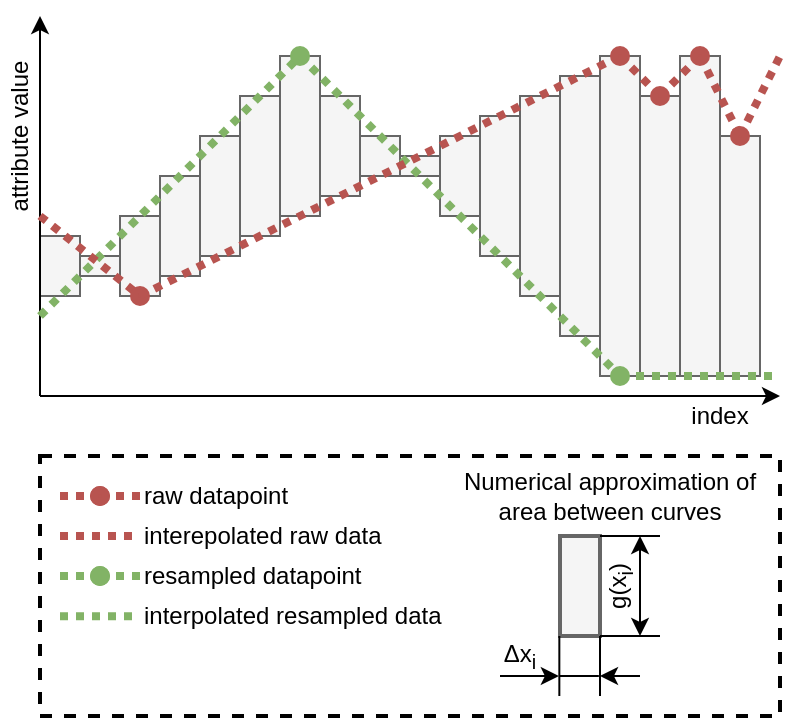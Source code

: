 <mxfile version="14.7.2" type="device"><diagram id="k_UzdMB56vtQHSt5Tfpu" name="Page-1"><mxGraphModel dx="974" dy="616" grid="1" gridSize="10" guides="1" tooltips="1" connect="1" arrows="1" fold="1" page="1" pageScale="1" pageWidth="850" pageHeight="1100" math="0" shadow="0"><root><mxCell id="0"/><mxCell id="1" parent="0"/><mxCell id="-bMLxNBZ4DlNgGwgXPyl-16" value="" style="rounded=0;whiteSpace=wrap;html=1;fillColor=#f5f5f5;strokeColor=#666666;fontColor=#333333;" parent="1" vertex="1"><mxGeometry x="330" y="140" width="20" height="70" as="geometry"/></mxCell><mxCell id="-bMLxNBZ4DlNgGwgXPyl-17" value="" style="rounded=0;whiteSpace=wrap;html=1;fillColor=#f5f5f5;strokeColor=#666666;fontColor=#333333;" parent="1" vertex="1"><mxGeometry x="350" y="120" width="20" height="80" as="geometry"/></mxCell><mxCell id="-bMLxNBZ4DlNgGwgXPyl-38" value="" style="rounded=0;whiteSpace=wrap;html=1;fillColor=#f5f5f5;strokeColor=#666666;fontColor=#333333;" parent="1" vertex="1"><mxGeometry x="530" y="140" width="20" height="140" as="geometry"/></mxCell><mxCell id="-bMLxNBZ4DlNgGwgXPyl-39" value="" style="rounded=0;whiteSpace=wrap;html=1;fillColor=#f5f5f5;strokeColor=#666666;fontColor=#333333;" parent="1" vertex="1"><mxGeometry x="550" y="120" width="20" height="160" as="geometry"/></mxCell><mxCell id="-bMLxNBZ4DlNgGwgXPyl-40" value="" style="rounded=0;whiteSpace=wrap;html=1;fillColor=#f5f5f5;strokeColor=#666666;fontColor=#333333;" parent="1" vertex="1"><mxGeometry x="570" y="160" width="20" height="120" as="geometry"/></mxCell><mxCell id="-bMLxNBZ4DlNgGwgXPyl-14" value="" style="rounded=0;whiteSpace=wrap;html=1;fillColor=#f5f5f5;strokeColor=#666666;fontColor=#333333;" parent="1" vertex="1"><mxGeometry x="290" y="180" width="20" height="50" as="geometry"/></mxCell><mxCell id="-bMLxNBZ4DlNgGwgXPyl-13" value="" style="rounded=0;whiteSpace=wrap;html=1;fillColor=#f5f5f5;strokeColor=#666666;fontColor=#333333;" parent="1" vertex="1"><mxGeometry x="270" y="200" width="20" height="40" as="geometry"/></mxCell><mxCell id="-bMLxNBZ4DlNgGwgXPyl-15" value="" style="rounded=0;whiteSpace=wrap;html=1;fillColor=#f5f5f5;strokeColor=#666666;fontColor=#333333;" parent="1" vertex="1"><mxGeometry x="310" y="160" width="20" height="60" as="geometry"/></mxCell><mxCell id="-bMLxNBZ4DlNgGwgXPyl-18" value="" style="rounded=0;whiteSpace=wrap;html=1;fillColor=#f5f5f5;strokeColor=#666666;fontColor=#333333;" parent="1" vertex="1"><mxGeometry x="370" y="140" width="20" height="50" as="geometry"/></mxCell><mxCell id="-bMLxNBZ4DlNgGwgXPyl-20" value="" style="rounded=0;whiteSpace=wrap;html=1;fillColor=#f5f5f5;strokeColor=#666666;fontColor=#333333;" parent="1" vertex="1"><mxGeometry x="390" y="160" width="20" height="20" as="geometry"/></mxCell><mxCell id="-bMLxNBZ4DlNgGwgXPyl-24" value="" style="rounded=0;whiteSpace=wrap;html=1;fillColor=#f5f5f5;strokeColor=#666666;fontColor=#333333;" parent="1" vertex="1"><mxGeometry x="430" y="160" width="20" height="40" as="geometry"/></mxCell><mxCell id="-bMLxNBZ4DlNgGwgXPyl-25" value="" style="rounded=0;whiteSpace=wrap;html=1;fillColor=#f5f5f5;strokeColor=#666666;fontColor=#333333;" parent="1" vertex="1"><mxGeometry x="450" y="150" width="20" height="70" as="geometry"/></mxCell><mxCell id="-bMLxNBZ4DlNgGwgXPyl-26" value="" style="rounded=0;whiteSpace=wrap;html=1;fillColor=#f5f5f5;strokeColor=#666666;fontColor=#333333;" parent="1" vertex="1"><mxGeometry x="470" y="140" width="20" height="100" as="geometry"/></mxCell><mxCell id="-bMLxNBZ4DlNgGwgXPyl-27" value="" style="rounded=0;whiteSpace=wrap;html=1;fillColor=#f5f5f5;strokeColor=#666666;fontColor=#333333;" parent="1" vertex="1"><mxGeometry x="490" y="130" width="20" height="130" as="geometry"/></mxCell><mxCell id="-bMLxNBZ4DlNgGwgXPyl-28" value="" style="rounded=0;whiteSpace=wrap;html=1;fillColor=#f5f5f5;strokeColor=#666666;fontColor=#333333;" parent="1" vertex="1"><mxGeometry x="510" y="120" width="20" height="160" as="geometry"/></mxCell><mxCell id="-bMLxNBZ4DlNgGwgXPyl-29" value="" style="rounded=0;whiteSpace=wrap;html=1;fillColor=#f5f5f5;strokeColor=#666666;fontColor=#333333;" parent="1" vertex="1"><mxGeometry x="250" y="220" width="20" height="10" as="geometry"/></mxCell><mxCell id="-bMLxNBZ4DlNgGwgXPyl-30" value="" style="rounded=0;whiteSpace=wrap;html=1;fillColor=#f5f5f5;strokeColor=#666666;fontColor=#333333;" parent="1" vertex="1"><mxGeometry x="230" y="210" width="20" height="30" as="geometry"/></mxCell><mxCell id="-bMLxNBZ4DlNgGwgXPyl-22" value="" style="rounded=0;whiteSpace=wrap;html=1;fillColor=#f5f5f5;strokeColor=#666666;fontColor=#333333;" parent="1" vertex="1"><mxGeometry x="410" y="170" width="20" height="10" as="geometry"/></mxCell><mxCell id="-bMLxNBZ4DlNgGwgXPyl-68" value="" style="rounded=0;whiteSpace=wrap;html=1;strokeWidth=2;fillColor=none;align=left;dashed=1;" parent="1" vertex="1"><mxGeometry x="230" y="320" width="370" height="130" as="geometry"/></mxCell><mxCell id="-bMLxNBZ4DlNgGwgXPyl-1" value="" style="endArrow=classic;html=1;" parent="1" edge="1"><mxGeometry width="50" height="50" relative="1" as="geometry"><mxPoint x="230" y="290" as="sourcePoint"/><mxPoint x="600" y="290" as="targetPoint"/></mxGeometry></mxCell><mxCell id="-bMLxNBZ4DlNgGwgXPyl-2" value="" style="endArrow=classic;html=1;" parent="1" edge="1"><mxGeometry width="50" height="50" relative="1" as="geometry"><mxPoint x="230" y="290" as="sourcePoint"/><mxPoint x="230" y="100" as="targetPoint"/></mxGeometry></mxCell><mxCell id="-bMLxNBZ4DlNgGwgXPyl-6" value="" style="endArrow=oval;html=1;fillColor=#d5e8d4;strokeColor=#82b366;endFill=1;strokeWidth=4;dashed=1;dashPattern=1 1;" parent="1" edge="1"><mxGeometry width="50" height="50" relative="1" as="geometry"><mxPoint x="230" y="250" as="sourcePoint"/><mxPoint x="360" y="120" as="targetPoint"/></mxGeometry></mxCell><mxCell id="-bMLxNBZ4DlNgGwgXPyl-7" value="" style="endArrow=oval;html=1;fillColor=#d5e8d4;strokeColor=#82b366;endFill=1;strokeWidth=4;dashed=1;dashPattern=1 1;" parent="1" edge="1"><mxGeometry width="50" height="50" relative="1" as="geometry"><mxPoint x="360" y="120" as="sourcePoint"/><mxPoint x="520" y="280" as="targetPoint"/></mxGeometry></mxCell><mxCell id="-bMLxNBZ4DlNgGwgXPyl-9" value="" style="endArrow=oval;html=1;fillColor=#f8cecc;strokeColor=#b85450;endFill=1;strokeWidth=4;dashed=1;dashPattern=1 1;" parent="1" edge="1"><mxGeometry width="50" height="50" relative="1" as="geometry"><mxPoint x="230" y="200" as="sourcePoint"/><mxPoint x="280" y="240" as="targetPoint"/></mxGeometry></mxCell><mxCell id="-bMLxNBZ4DlNgGwgXPyl-10" value="" style="endArrow=oval;html=1;fillColor=#f8cecc;strokeColor=#b85450;endFill=1;strokeWidth=4;dashed=1;dashPattern=1 1;" parent="1" edge="1"><mxGeometry width="50" height="50" relative="1" as="geometry"><mxPoint x="280" y="240" as="sourcePoint"/><mxPoint x="520" y="120" as="targetPoint"/></mxGeometry></mxCell><mxCell id="-bMLxNBZ4DlNgGwgXPyl-33" value="" style="endArrow=none;html=1;fillColor=#d5e8d4;strokeColor=#82b366;endFill=0;exitX=0.5;exitY=1;exitDx=0;exitDy=0;strokeWidth=4;dashed=1;dashPattern=1 1;" parent="1" source="-bMLxNBZ4DlNgGwgXPyl-28" edge="1"><mxGeometry width="50" height="50" relative="1" as="geometry"><mxPoint x="250" y="400" as="sourcePoint"/><mxPoint x="600" y="280" as="targetPoint"/></mxGeometry></mxCell><mxCell id="-bMLxNBZ4DlNgGwgXPyl-34" value="" style="endArrow=oval;html=1;fillColor=#f8cecc;strokeColor=#b85450;endFill=1;strokeWidth=4;dashed=1;dashPattern=1 1;" parent="1" edge="1"><mxGeometry width="50" height="50" relative="1" as="geometry"><mxPoint x="520" y="120" as="sourcePoint"/><mxPoint x="540" y="140" as="targetPoint"/></mxGeometry></mxCell><mxCell id="-bMLxNBZ4DlNgGwgXPyl-35" value="" style="endArrow=oval;html=1;fillColor=#f8cecc;strokeColor=#b85450;endFill=1;strokeWidth=4;dashed=1;dashPattern=1 1;" parent="1" edge="1"><mxGeometry width="50" height="50" relative="1" as="geometry"><mxPoint x="540" y="140" as="sourcePoint"/><mxPoint x="560" y="120" as="targetPoint"/></mxGeometry></mxCell><mxCell id="-bMLxNBZ4DlNgGwgXPyl-36" value="" style="endArrow=oval;html=1;fillColor=#f8cecc;strokeColor=#b85450;endFill=1;strokeWidth=4;dashed=1;dashPattern=1 1;" parent="1" edge="1"><mxGeometry width="50" height="50" relative="1" as="geometry"><mxPoint x="560" y="120" as="sourcePoint"/><mxPoint x="580" y="160" as="targetPoint"/></mxGeometry></mxCell><mxCell id="-bMLxNBZ4DlNgGwgXPyl-37" value="" style="endArrow=none;html=1;fillColor=#f8cecc;strokeColor=#b85450;endFill=0;strokeWidth=4;dashed=1;dashPattern=1 1;" parent="1" edge="1"><mxGeometry width="50" height="50" relative="1" as="geometry"><mxPoint x="580" y="160" as="sourcePoint"/><mxPoint x="600" y="120" as="targetPoint"/></mxGeometry></mxCell><mxCell id="-bMLxNBZ4DlNgGwgXPyl-44" value="" style="endArrow=none;html=1;fillColor=#d5e8d4;strokeColor=#82b366;endFill=0;strokeWidth=4;dashed=1;dashPattern=1 1;" parent="1" edge="1"><mxGeometry width="50" height="50" relative="1" as="geometry"><mxPoint x="240" y="400.12" as="sourcePoint"/><mxPoint x="280" y="400.12" as="targetPoint"/></mxGeometry></mxCell><mxCell id="-bMLxNBZ4DlNgGwgXPyl-45" value="" style="endArrow=oval;html=1;fillColor=#d5e8d4;strokeColor=#82b366;endFill=1;strokeWidth=4;dashed=1;dashPattern=1 1;" parent="1" edge="1"><mxGeometry width="50" height="50" relative="1" as="geometry"><mxPoint x="240" y="380" as="sourcePoint"/><mxPoint x="260" y="380" as="targetPoint"/></mxGeometry></mxCell><mxCell id="-bMLxNBZ4DlNgGwgXPyl-46" value="" style="endArrow=none;html=1;fillColor=#f8cecc;strokeColor=#b85450;endFill=0;strokeWidth=4;dashed=1;dashPattern=1 1;" parent="1" edge="1"><mxGeometry width="50" height="50" relative="1" as="geometry"><mxPoint x="240" y="360" as="sourcePoint"/><mxPoint x="280" y="360" as="targetPoint"/></mxGeometry></mxCell><mxCell id="-bMLxNBZ4DlNgGwgXPyl-47" value="" style="endArrow=oval;html=1;fillColor=#d5e8d4;strokeColor=#82b366;endFill=1;strokeWidth=4;dashed=1;dashPattern=1 1;" parent="1" edge="1"><mxGeometry width="50" height="50" relative="1" as="geometry"><mxPoint x="280" y="380" as="sourcePoint"/><mxPoint x="260" y="380" as="targetPoint"/></mxGeometry></mxCell><mxCell id="-bMLxNBZ4DlNgGwgXPyl-48" value="" style="endArrow=oval;html=1;fillColor=#f8cecc;strokeColor=#b85450;endFill=1;strokeWidth=4;dashed=1;dashPattern=1 1;" parent="1" edge="1"><mxGeometry width="50" height="50" relative="1" as="geometry"><mxPoint x="240" y="340" as="sourcePoint"/><mxPoint x="260" y="340" as="targetPoint"/></mxGeometry></mxCell><mxCell id="-bMLxNBZ4DlNgGwgXPyl-49" value="" style="endArrow=oval;html=1;fillColor=#f8cecc;strokeColor=#b85450;endFill=1;strokeWidth=4;dashed=1;dashPattern=1 1;" parent="1" edge="1"><mxGeometry width="50" height="50" relative="1" as="geometry"><mxPoint x="280" y="340" as="sourcePoint"/><mxPoint x="260" y="340" as="targetPoint"/></mxGeometry></mxCell><mxCell id="-bMLxNBZ4DlNgGwgXPyl-50" value="" style="rounded=0;whiteSpace=wrap;html=1;fillColor=#f5f5f5;strokeWidth=2;strokeColor=#666666;fontColor=#333333;" parent="1" vertex="1"><mxGeometry x="490" y="360" width="20" height="50" as="geometry"/></mxCell><mxCell id="-bMLxNBZ4DlNgGwgXPyl-51" value="" style="endArrow=classic;startArrow=classic;html=1;strokeWidth=1;" parent="1" edge="1"><mxGeometry width="50" height="50" relative="1" as="geometry"><mxPoint x="530" y="410" as="sourcePoint"/><mxPoint x="530" y="360" as="targetPoint"/></mxGeometry></mxCell><mxCell id="-bMLxNBZ4DlNgGwgXPyl-52" value="" style="endArrow=classic;startArrow=none;html=1;strokeWidth=1;startFill=0;" parent="1" edge="1"><mxGeometry width="50" height="50" relative="1" as="geometry"><mxPoint x="530" y="430" as="sourcePoint"/><mxPoint x="510" y="430" as="targetPoint"/></mxGeometry></mxCell><mxCell id="-bMLxNBZ4DlNgGwgXPyl-53" value="" style="endArrow=classic;startArrow=none;html=1;strokeWidth=1;startFill=0;exitX=0.25;exitY=1;exitDx=0;exitDy=0;" parent="1" source="-bMLxNBZ4DlNgGwgXPyl-59" edge="1"><mxGeometry width="50" height="50" relative="1" as="geometry"><mxPoint x="470" y="430" as="sourcePoint"/><mxPoint x="489.43" y="430" as="targetPoint"/></mxGeometry></mxCell><mxCell id="-bMLxNBZ4DlNgGwgXPyl-54" value="" style="endArrow=none;startArrow=none;html=1;strokeWidth=1;startFill=0;endFill=0;" parent="1" edge="1"><mxGeometry width="50" height="50" relative="1" as="geometry"><mxPoint x="490" y="430" as="sourcePoint"/><mxPoint x="509.43" y="430" as="targetPoint"/></mxGeometry></mxCell><mxCell id="-bMLxNBZ4DlNgGwgXPyl-55" value="" style="endArrow=none;html=1;strokeWidth=1;entryX=1;entryY=0;entryDx=0;entryDy=0;" parent="1" target="-bMLxNBZ4DlNgGwgXPyl-50" edge="1"><mxGeometry width="50" height="50" relative="1" as="geometry"><mxPoint x="540" y="360" as="sourcePoint"/><mxPoint x="460" y="360" as="targetPoint"/></mxGeometry></mxCell><mxCell id="-bMLxNBZ4DlNgGwgXPyl-56" value="" style="endArrow=none;html=1;strokeWidth=1;entryX=1;entryY=0;entryDx=0;entryDy=0;" parent="1" edge="1"><mxGeometry width="50" height="50" relative="1" as="geometry"><mxPoint x="540" y="410" as="sourcePoint"/><mxPoint x="510" y="410" as="targetPoint"/></mxGeometry></mxCell><mxCell id="-bMLxNBZ4DlNgGwgXPyl-57" value="" style="endArrow=none;html=1;strokeWidth=1;" parent="1" edge="1"><mxGeometry width="50" height="50" relative="1" as="geometry"><mxPoint x="510" y="440" as="sourcePoint"/><mxPoint x="510" y="410" as="targetPoint"/></mxGeometry></mxCell><mxCell id="-bMLxNBZ4DlNgGwgXPyl-58" value="" style="endArrow=none;html=1;strokeWidth=1;" parent="1" edge="1"><mxGeometry width="50" height="50" relative="1" as="geometry"><mxPoint x="489.67" y="440" as="sourcePoint"/><mxPoint x="489.67" y="410" as="targetPoint"/></mxGeometry></mxCell><mxCell id="-bMLxNBZ4DlNgGwgXPyl-59" value="Δx&lt;sub&gt;i&lt;/sub&gt;" style="text;html=1;strokeColor=none;fillColor=none;align=center;verticalAlign=middle;whiteSpace=wrap;rounded=0;" parent="1" vertex="1"><mxGeometry x="450" y="410" width="40" height="20" as="geometry"/></mxCell><mxCell id="-bMLxNBZ4DlNgGwgXPyl-60" value="g(x&lt;sub&gt;i&lt;/sub&gt;)" style="text;html=1;strokeColor=none;fillColor=none;align=center;verticalAlign=middle;whiteSpace=wrap;rounded=0;rotation=-90;" parent="1" vertex="1"><mxGeometry x="500" y="375" width="40" height="20" as="geometry"/></mxCell><mxCell id="-bMLxNBZ4DlNgGwgXPyl-61" value="raw datapoint" style="text;html=1;strokeColor=none;fillColor=none;align=left;verticalAlign=middle;whiteSpace=wrap;rounded=0;" parent="1" vertex="1"><mxGeometry x="280" y="330" width="80" height="20" as="geometry"/></mxCell><mxCell id="-bMLxNBZ4DlNgGwgXPyl-62" value="index" style="text;html=1;strokeColor=none;fillColor=none;align=center;verticalAlign=middle;whiteSpace=wrap;rounded=0;" parent="1" vertex="1"><mxGeometry x="540" y="290" width="60" height="20" as="geometry"/></mxCell><mxCell id="-bMLxNBZ4DlNgGwgXPyl-63" value="attribute value" style="text;html=1;strokeColor=none;fillColor=none;align=center;verticalAlign=middle;whiteSpace=wrap;rounded=0;rotation=-90;" parent="1" vertex="1"><mxGeometry x="180" y="150" width="80" height="20" as="geometry"/></mxCell><mxCell id="-bMLxNBZ4DlNgGwgXPyl-64" value="interepolated raw data" style="text;html=1;strokeColor=none;fillColor=none;align=left;verticalAlign=middle;whiteSpace=wrap;rounded=0;" parent="1" vertex="1"><mxGeometry x="280" y="350" width="130" height="20" as="geometry"/></mxCell><mxCell id="-bMLxNBZ4DlNgGwgXPyl-65" value="resampled datapoint" style="text;html=1;strokeColor=none;fillColor=none;align=left;verticalAlign=middle;whiteSpace=wrap;rounded=0;" parent="1" vertex="1"><mxGeometry x="280" y="370" width="120" height="20" as="geometry"/></mxCell><mxCell id="-bMLxNBZ4DlNgGwgXPyl-66" value="interpolated resampled data" style="text;html=1;strokeColor=none;fillColor=none;align=left;verticalAlign=middle;whiteSpace=wrap;rounded=0;" parent="1" vertex="1"><mxGeometry x="280" y="390" width="160" height="20" as="geometry"/></mxCell><mxCell id="-bMLxNBZ4DlNgGwgXPyl-67" value="Numerical approximation of area between curves" style="text;html=1;strokeColor=none;fillColor=none;align=center;verticalAlign=middle;whiteSpace=wrap;rounded=0;" parent="1" vertex="1"><mxGeometry x="440" y="330" width="150" height="20" as="geometry"/></mxCell></root></mxGraphModel></diagram></mxfile>